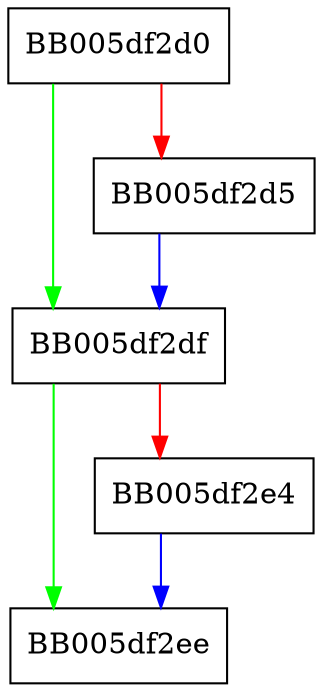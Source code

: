 digraph EVP_PKEY_meth_get_verifyctx {
  node [shape="box"];
  graph [splines=ortho];
  BB005df2d0 -> BB005df2df [color="green"];
  BB005df2d0 -> BB005df2d5 [color="red"];
  BB005df2d5 -> BB005df2df [color="blue"];
  BB005df2df -> BB005df2ee [color="green"];
  BB005df2df -> BB005df2e4 [color="red"];
  BB005df2e4 -> BB005df2ee [color="blue"];
}